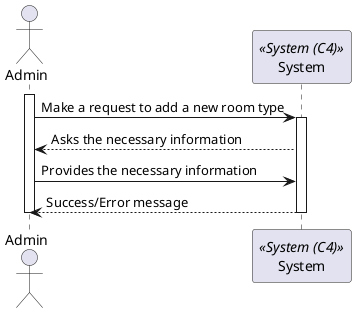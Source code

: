 
```plantuml
@startuml Process_View
actor Admin 
participant System <<System (C4)>>

activate Admin

Admin -> System: Make a request to add a new room type
activate System
System --> Admin : Asks the necessary information
Admin -> System: Provides the necessary information
System --> Admin : Success/Error message
deactivate System
deactivate Admin

@enduml
```